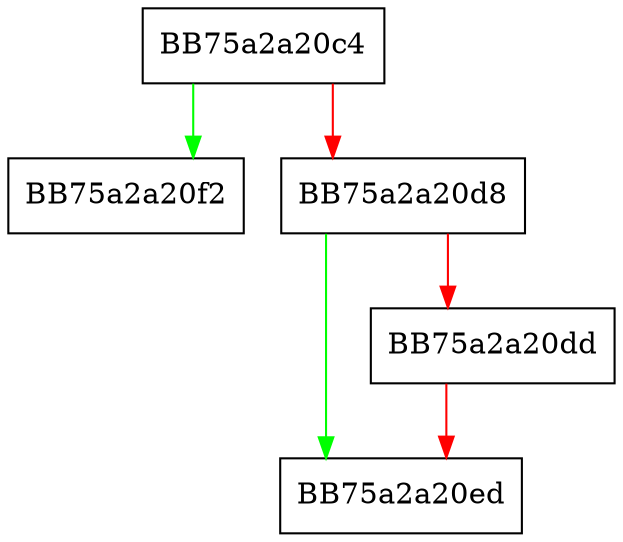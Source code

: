 digraph sqlite3_str_append {
  node [shape="box"];
  graph [splines=ortho];
  BB75a2a20c4 -> BB75a2a20f2 [color="green"];
  BB75a2a20c4 -> BB75a2a20d8 [color="red"];
  BB75a2a20d8 -> BB75a2a20ed [color="green"];
  BB75a2a20d8 -> BB75a2a20dd [color="red"];
  BB75a2a20dd -> BB75a2a20ed [color="red"];
}